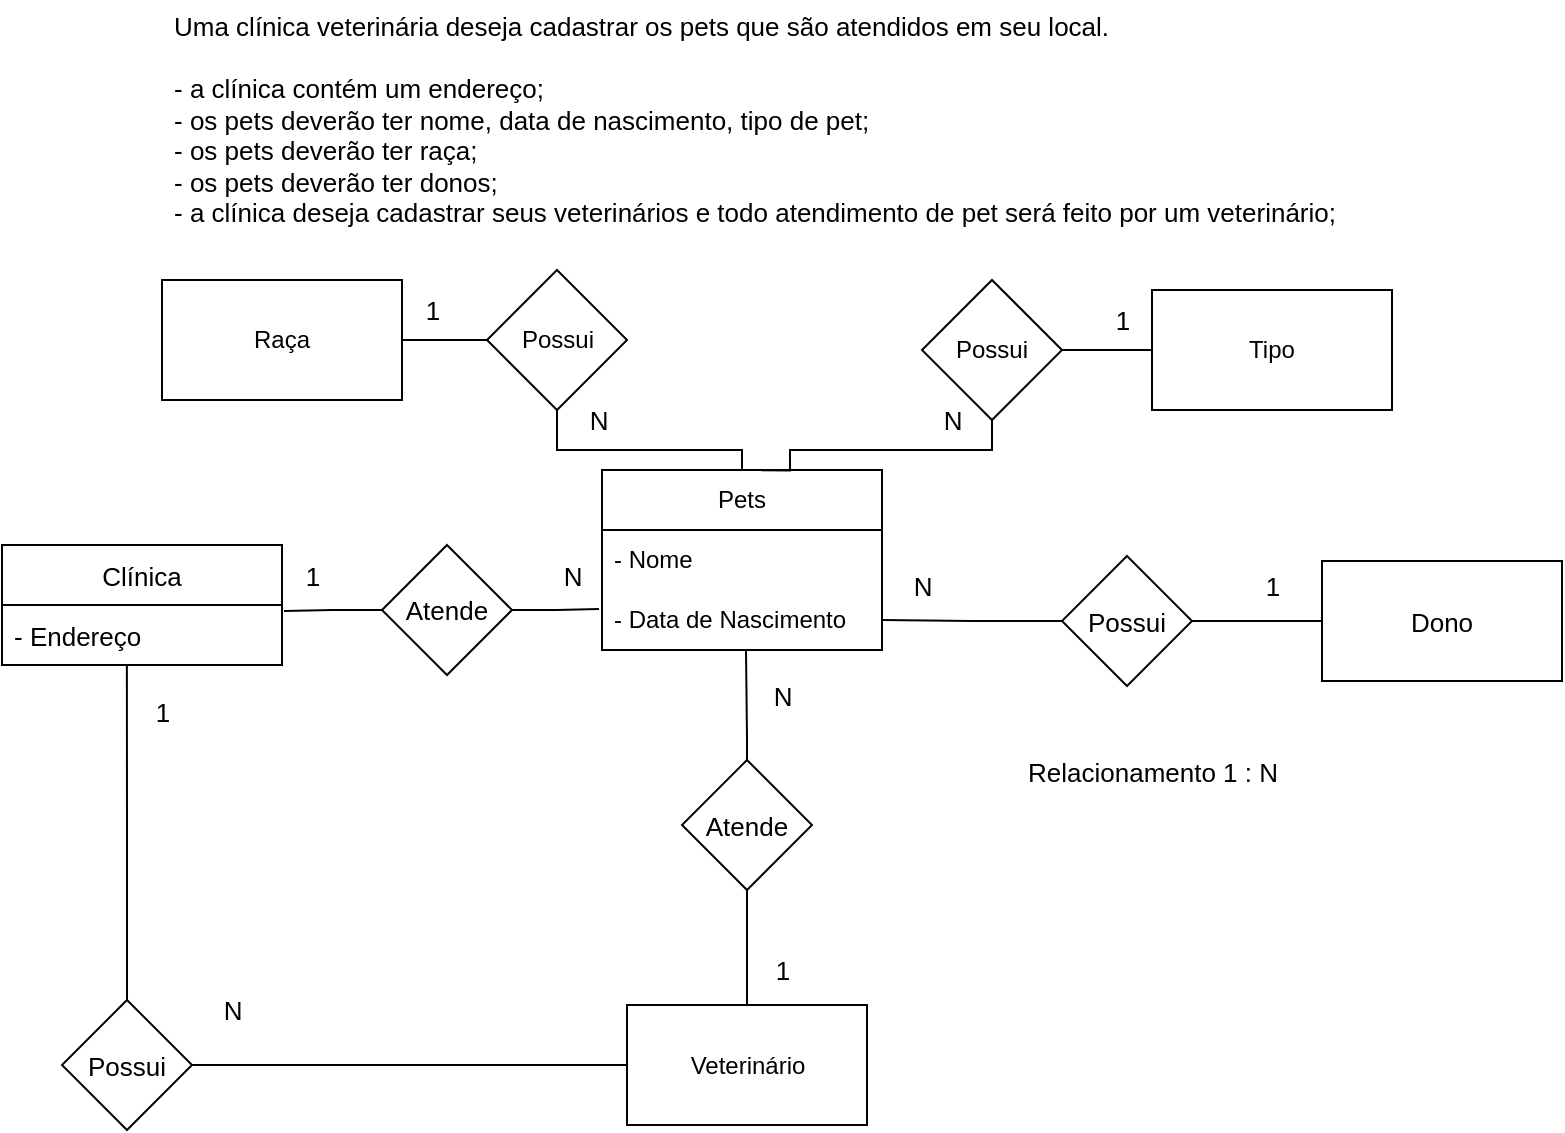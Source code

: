 <mxfile version="21.6.5" type="device">
  <diagram name="Página-1" id="qBSSXRKxBomLlhVmfmv1">
    <mxGraphModel dx="1050" dy="581" grid="1" gridSize="10" guides="1" tooltips="1" connect="1" arrows="1" fold="1" page="1" pageScale="1" pageWidth="827" pageHeight="1169" math="0" shadow="0">
      <root>
        <mxCell id="0" />
        <mxCell id="1" parent="0" />
        <mxCell id="nSm_Fh-NACfpATgbBI2l-1" value="&lt;div style=&quot;font-size: 13px;&quot;&gt;&lt;font style=&quot;font-size: 13px;&quot;&gt;Uma clínica veterinária deseja cadastrar os pets que são atendidos em seu local.&lt;/font&gt;&lt;/div&gt;&lt;div style=&quot;font-size: 13px;&quot;&gt;&lt;font style=&quot;font-size: 13px;&quot;&gt;&lt;br&gt;&lt;/font&gt;&lt;/div&gt;&lt;div style=&quot;font-size: 13px;&quot;&gt;&lt;font style=&quot;font-size: 13px;&quot;&gt;- a clínica contém um endereço;&lt;/font&gt;&lt;/div&gt;&lt;div style=&quot;font-size: 13px;&quot;&gt;&lt;font style=&quot;font-size: 13px;&quot;&gt;- os pets deverão ter nome, data de nascimento, tipo de pet;&lt;/font&gt;&lt;/div&gt;&lt;div style=&quot;font-size: 13px;&quot;&gt;&lt;font style=&quot;font-size: 13px;&quot;&gt;- os pets deverão ter raça;&lt;/font&gt;&lt;/div&gt;&lt;div style=&quot;font-size: 13px;&quot;&gt;&lt;font style=&quot;font-size: 13px;&quot;&gt;- os pets deverão ter donos;&lt;/font&gt;&lt;/div&gt;&lt;div style=&quot;font-size: 13px;&quot;&gt;&lt;font style=&quot;font-size: 13px;&quot;&gt;- a clínica deseja cadastrar seus veterinários e todo atendimento de pet será feito por um veterinário;&lt;/font&gt;&lt;/div&gt;" style="text;html=1;align=left;verticalAlign=middle;resizable=0;points=[];autosize=1;strokeColor=none;fillColor=none;" parent="1" vertex="1">
          <mxGeometry x="114" width="600" height="120" as="geometry" />
        </mxCell>
        <mxCell id="nSm_Fh-NACfpATgbBI2l-2" value="&lt;font style=&quot;font-size: 13px;&quot;&gt;&lt;font style=&quot;font-size: 13px;&quot;&gt;C&lt;/font&gt;línica&lt;/font&gt;" style="swimlane;fontStyle=0;childLayout=stackLayout;horizontal=1;startSize=30;horizontalStack=0;resizeParent=1;resizeParentMax=0;resizeLast=0;collapsible=1;marginBottom=0;whiteSpace=wrap;html=1;" parent="1" vertex="1">
          <mxGeometry x="30" y="272.5" width="140" height="60" as="geometry" />
        </mxCell>
        <mxCell id="nSm_Fh-NACfpATgbBI2l-3" value="&lt;font style=&quot;font-size: 13px;&quot;&gt;- Endereço&lt;/font&gt;" style="text;strokeColor=none;fillColor=none;align=left;verticalAlign=middle;spacingLeft=4;spacingRight=4;overflow=hidden;points=[[0,0.5],[1,0.5]];portConstraint=eastwest;rotatable=0;whiteSpace=wrap;html=1;" parent="nSm_Fh-NACfpATgbBI2l-2" vertex="1">
          <mxGeometry y="30" width="140" height="30" as="geometry" />
        </mxCell>
        <mxCell id="aXNSUFcS2eIyysZ0dD_0-5" style="edgeStyle=orthogonalEdgeStyle;rounded=0;orthogonalLoop=1;jettySize=auto;html=1;entryX=0.5;entryY=1;entryDx=0;entryDy=0;endArrow=none;endFill=0;exitX=0.5;exitY=0;exitDx=0;exitDy=0;" parent="1" source="nSm_Fh-NACfpATgbBI2l-10" edge="1">
          <mxGeometry relative="1" as="geometry">
            <mxPoint x="307.5" y="205" as="targetPoint" />
            <Array as="points">
              <mxPoint x="400" y="225" />
              <mxPoint x="308" y="225" />
            </Array>
          </mxGeometry>
        </mxCell>
        <mxCell id="nSm_Fh-NACfpATgbBI2l-10" value="Pets" style="swimlane;fontStyle=0;childLayout=stackLayout;horizontal=1;startSize=30;horizontalStack=0;resizeParent=1;resizeParentMax=0;resizeLast=0;collapsible=1;marginBottom=0;whiteSpace=wrap;html=1;" parent="1" vertex="1">
          <mxGeometry x="330" y="235" width="140" height="90" as="geometry" />
        </mxCell>
        <mxCell id="nSm_Fh-NACfpATgbBI2l-11" value="- Nome" style="text;strokeColor=none;fillColor=none;align=left;verticalAlign=middle;spacingLeft=4;spacingRight=4;overflow=hidden;points=[[0,0.5],[1,0.5]];portConstraint=eastwest;rotatable=0;whiteSpace=wrap;html=1;" parent="nSm_Fh-NACfpATgbBI2l-10" vertex="1">
          <mxGeometry y="30" width="140" height="30" as="geometry" />
        </mxCell>
        <mxCell id="nSm_Fh-NACfpATgbBI2l-12" value="- Data de Nascimento" style="text;strokeColor=none;fillColor=none;align=left;verticalAlign=middle;spacingLeft=4;spacingRight=4;overflow=hidden;points=[[0,0.5],[1,0.5]];portConstraint=eastwest;rotatable=0;whiteSpace=wrap;html=1;" parent="nSm_Fh-NACfpATgbBI2l-10" vertex="1">
          <mxGeometry y="60" width="140" height="30" as="geometry" />
        </mxCell>
        <mxCell id="8wSPY-ppsvdyh84R26f_-2" style="edgeStyle=orthogonalEdgeStyle;rounded=0;orthogonalLoop=1;jettySize=auto;html=1;entryX=1;entryY=0.5;entryDx=0;entryDy=0;endArrow=none;endFill=0;" parent="1" source="nSm_Fh-NACfpATgbBI2l-22" target="nSm_Fh-NACfpATgbBI2l-28" edge="1">
          <mxGeometry relative="1" as="geometry" />
        </mxCell>
        <mxCell id="nSm_Fh-NACfpATgbBI2l-22" value="Veterinário" style="rounded=0;whiteSpace=wrap;html=1;" parent="1" vertex="1">
          <mxGeometry x="342.5" y="502.5" width="120" height="60" as="geometry" />
        </mxCell>
        <mxCell id="nSm_Fh-NACfpATgbBI2l-31" style="edgeStyle=orthogonalEdgeStyle;rounded=0;orthogonalLoop=1;jettySize=auto;html=1;entryX=1.007;entryY=0.1;entryDx=0;entryDy=0;entryPerimeter=0;endArrow=none;endFill=0;" parent="1" source="nSm_Fh-NACfpATgbBI2l-25" target="nSm_Fh-NACfpATgbBI2l-3" edge="1">
          <mxGeometry relative="1" as="geometry" />
        </mxCell>
        <mxCell id="nSm_Fh-NACfpATgbBI2l-32" style="edgeStyle=orthogonalEdgeStyle;rounded=0;orthogonalLoop=1;jettySize=auto;html=1;entryX=-0.011;entryY=0.317;entryDx=0;entryDy=0;entryPerimeter=0;endArrow=none;endFill=0;" parent="1" source="nSm_Fh-NACfpATgbBI2l-25" target="nSm_Fh-NACfpATgbBI2l-12" edge="1">
          <mxGeometry relative="1" as="geometry" />
        </mxCell>
        <mxCell id="nSm_Fh-NACfpATgbBI2l-25" value="&lt;font style=&quot;font-size: 13px;&quot;&gt;Atende&lt;/font&gt;" style="rhombus;whiteSpace=wrap;html=1;" parent="1" vertex="1">
          <mxGeometry x="220" y="272.5" width="65" height="65" as="geometry" />
        </mxCell>
        <mxCell id="nSm_Fh-NACfpATgbBI2l-34" style="edgeStyle=orthogonalEdgeStyle;rounded=0;orthogonalLoop=1;jettySize=auto;html=1;entryX=0.5;entryY=0;entryDx=0;entryDy=0;endArrow=none;endFill=0;" parent="1" source="nSm_Fh-NACfpATgbBI2l-27" target="nSm_Fh-NACfpATgbBI2l-22" edge="1">
          <mxGeometry relative="1" as="geometry" />
        </mxCell>
        <mxCell id="g0hsDSkBsKJGjvme_00I-1" style="edgeStyle=orthogonalEdgeStyle;rounded=0;orthogonalLoop=1;jettySize=auto;html=1;entryX=0.411;entryY=1;entryDx=0;entryDy=0;entryPerimeter=0;endArrow=none;endFill=0;" parent="1" source="nSm_Fh-NACfpATgbBI2l-27" target="nSm_Fh-NACfpATgbBI2l-12" edge="1">
          <mxGeometry relative="1" as="geometry">
            <Array as="points">
              <mxPoint x="403" y="369" />
              <mxPoint x="402" y="369" />
            </Array>
          </mxGeometry>
        </mxCell>
        <mxCell id="nSm_Fh-NACfpATgbBI2l-27" value="&lt;font style=&quot;font-size: 13px;&quot;&gt;Atende&lt;/font&gt;" style="rhombus;whiteSpace=wrap;html=1;" parent="1" vertex="1">
          <mxGeometry x="370" y="380" width="65" height="65" as="geometry" />
        </mxCell>
        <mxCell id="nSm_Fh-NACfpATgbBI2l-29" style="edgeStyle=orthogonalEdgeStyle;rounded=0;orthogonalLoop=1;jettySize=auto;html=1;entryX=0.446;entryY=1.007;entryDx=0;entryDy=0;entryPerimeter=0;endArrow=none;endFill=0;" parent="1" source="nSm_Fh-NACfpATgbBI2l-28" target="nSm_Fh-NACfpATgbBI2l-3" edge="1">
          <mxGeometry relative="1" as="geometry">
            <mxPoint x="130" y="362.5" as="targetPoint" />
          </mxGeometry>
        </mxCell>
        <mxCell id="nSm_Fh-NACfpATgbBI2l-28" value="&lt;span style=&quot;font-size: 13px;&quot;&gt;Possui&lt;/span&gt;" style="rhombus;whiteSpace=wrap;html=1;" parent="1" vertex="1">
          <mxGeometry x="60" y="500" width="65" height="65" as="geometry" />
        </mxCell>
        <mxCell id="nSm_Fh-NACfpATgbBI2l-35" value="&lt;font style=&quot;font-size: 13px;&quot;&gt;Dono&lt;/font&gt;" style="rounded=0;whiteSpace=wrap;html=1;" parent="1" vertex="1">
          <mxGeometry x="690" y="280.5" width="120" height="60" as="geometry" />
        </mxCell>
        <mxCell id="nSm_Fh-NACfpATgbBI2l-37" style="edgeStyle=orthogonalEdgeStyle;rounded=0;orthogonalLoop=1;jettySize=auto;html=1;entryX=1;entryY=0.5;entryDx=0;entryDy=0;endArrow=none;endFill=0;" parent="1" source="nSm_Fh-NACfpATgbBI2l-36" target="nSm_Fh-NACfpATgbBI2l-12" edge="1">
          <mxGeometry relative="1" as="geometry" />
        </mxCell>
        <mxCell id="nSm_Fh-NACfpATgbBI2l-38" style="edgeStyle=orthogonalEdgeStyle;rounded=0;orthogonalLoop=1;jettySize=auto;html=1;entryX=0;entryY=0.5;entryDx=0;entryDy=0;endArrow=none;endFill=0;" parent="1" source="nSm_Fh-NACfpATgbBI2l-36" target="nSm_Fh-NACfpATgbBI2l-35" edge="1">
          <mxGeometry relative="1" as="geometry" />
        </mxCell>
        <mxCell id="nSm_Fh-NACfpATgbBI2l-36" value="&lt;span style=&quot;font-size: 13px;&quot;&gt;Possui&lt;/span&gt;" style="rhombus;whiteSpace=wrap;html=1;" parent="1" vertex="1">
          <mxGeometry x="560" y="278" width="65" height="65" as="geometry" />
        </mxCell>
        <mxCell id="nSm_Fh-NACfpATgbBI2l-39" value="&lt;font style=&quot;font-size: 13px;&quot;&gt;1&lt;/font&gt;" style="text;html=1;align=center;verticalAlign=middle;resizable=0;points=[];autosize=1;strokeColor=none;fillColor=none;" parent="1" vertex="1">
          <mxGeometry x="170" y="272.5" width="30" height="30" as="geometry" />
        </mxCell>
        <mxCell id="nSm_Fh-NACfpATgbBI2l-40" value="&lt;span style=&quot;font-size: 13px;&quot;&gt;N&lt;/span&gt;" style="text;html=1;align=center;verticalAlign=middle;resizable=0;points=[];autosize=1;strokeColor=none;fillColor=none;" parent="1" vertex="1">
          <mxGeometry x="300" y="272.5" width="30" height="30" as="geometry" />
        </mxCell>
        <mxCell id="nSm_Fh-NACfpATgbBI2l-41" value="&lt;span style=&quot;font-size: 13px;&quot;&gt;N&lt;/span&gt;" style="text;html=1;align=center;verticalAlign=middle;resizable=0;points=[];autosize=1;strokeColor=none;fillColor=none;" parent="1" vertex="1">
          <mxGeometry x="475" y="278" width="30" height="30" as="geometry" />
        </mxCell>
        <mxCell id="nSm_Fh-NACfpATgbBI2l-42" value="&lt;span style=&quot;font-size: 13px;&quot;&gt;1&lt;/span&gt;" style="text;html=1;align=center;verticalAlign=middle;resizable=0;points=[];autosize=1;strokeColor=none;fillColor=none;" parent="1" vertex="1">
          <mxGeometry x="650" y="278" width="30" height="30" as="geometry" />
        </mxCell>
        <mxCell id="nSm_Fh-NACfpATgbBI2l-43" value="&lt;span style=&quot;font-size: 13px;&quot;&gt;1&lt;/span&gt;" style="text;html=1;align=center;verticalAlign=middle;resizable=0;points=[];autosize=1;strokeColor=none;fillColor=none;" parent="1" vertex="1">
          <mxGeometry x="95" y="340.5" width="30" height="30" as="geometry" />
        </mxCell>
        <mxCell id="nSm_Fh-NACfpATgbBI2l-44" value="&lt;span style=&quot;font-size: 13px;&quot;&gt;1&lt;/span&gt;" style="text;html=1;align=center;verticalAlign=middle;resizable=0;points=[];autosize=1;strokeColor=none;fillColor=none;" parent="1" vertex="1">
          <mxGeometry x="405" y="470" width="30" height="30" as="geometry" />
        </mxCell>
        <mxCell id="nSm_Fh-NACfpATgbBI2l-45" value="&lt;span style=&quot;font-size: 13px;&quot;&gt;N&lt;/span&gt;" style="text;html=1;align=center;verticalAlign=middle;resizable=0;points=[];autosize=1;strokeColor=none;fillColor=none;" parent="1" vertex="1">
          <mxGeometry x="405" y="332.5" width="30" height="30" as="geometry" />
        </mxCell>
        <mxCell id="nSm_Fh-NACfpATgbBI2l-46" value="&lt;span style=&quot;font-size: 13px;&quot;&gt;N&lt;/span&gt;" style="text;html=1;align=center;verticalAlign=middle;resizable=0;points=[];autosize=1;strokeColor=none;fillColor=none;" parent="1" vertex="1">
          <mxGeometry x="130" y="490" width="30" height="30" as="geometry" />
        </mxCell>
        <mxCell id="nSm_Fh-NACfpATgbBI2l-47" value="&lt;span style=&quot;font-size: 13px;&quot;&gt;Relacionamento 1 : N&lt;/span&gt;" style="text;html=1;align=center;verticalAlign=middle;resizable=0;points=[];autosize=1;strokeColor=none;fillColor=none;" parent="1" vertex="1">
          <mxGeometry x="530" y="370.5" width="150" height="30" as="geometry" />
        </mxCell>
        <mxCell id="aXNSUFcS2eIyysZ0dD_0-4" style="edgeStyle=orthogonalEdgeStyle;rounded=0;orthogonalLoop=1;jettySize=auto;html=1;entryX=0;entryY=0.5;entryDx=0;entryDy=0;endArrow=none;endFill=0;" parent="1" source="aXNSUFcS2eIyysZ0dD_0-2" edge="1">
          <mxGeometry relative="1" as="geometry">
            <mxPoint x="272.5" y="170" as="targetPoint" />
          </mxGeometry>
        </mxCell>
        <mxCell id="aXNSUFcS2eIyysZ0dD_0-2" value="Raça" style="rounded=0;whiteSpace=wrap;html=1;" parent="1" vertex="1">
          <mxGeometry x="110" y="140" width="120" height="60" as="geometry" />
        </mxCell>
        <mxCell id="aXNSUFcS2eIyysZ0dD_0-3" value="Possui" style="rhombus;whiteSpace=wrap;html=1;" parent="1" vertex="1">
          <mxGeometry x="272.5" y="135" width="70" height="70" as="geometry" />
        </mxCell>
        <mxCell id="aXNSUFcS2eIyysZ0dD_0-6" value="&lt;span style=&quot;font-size: 13px;&quot;&gt;1&lt;/span&gt;" style="text;html=1;align=center;verticalAlign=middle;resizable=0;points=[];autosize=1;strokeColor=none;fillColor=none;" parent="1" vertex="1">
          <mxGeometry x="230" y="140" width="30" height="30" as="geometry" />
        </mxCell>
        <mxCell id="aXNSUFcS2eIyysZ0dD_0-7" value="&lt;span style=&quot;font-size: 13px;&quot;&gt;N&lt;/span&gt;" style="text;html=1;align=center;verticalAlign=middle;resizable=0;points=[];autosize=1;strokeColor=none;fillColor=none;" parent="1" vertex="1">
          <mxGeometry x="312.5" y="195" width="30" height="30" as="geometry" />
        </mxCell>
        <mxCell id="g0hsDSkBsKJGjvme_00I-2" value="Tipo" style="rounded=0;whiteSpace=wrap;html=1;" parent="1" vertex="1">
          <mxGeometry x="605" y="145" width="120" height="60" as="geometry" />
        </mxCell>
        <mxCell id="g0hsDSkBsKJGjvme_00I-4" style="edgeStyle=orthogonalEdgeStyle;rounded=0;orthogonalLoop=1;jettySize=auto;html=1;entryX=0.569;entryY=0.002;entryDx=0;entryDy=0;entryPerimeter=0;exitX=0.5;exitY=1;exitDx=0;exitDy=0;endArrow=none;endFill=0;" parent="1" source="g0hsDSkBsKJGjvme_00I-3" target="nSm_Fh-NACfpATgbBI2l-10" edge="1">
          <mxGeometry relative="1" as="geometry">
            <Array as="points">
              <mxPoint x="525" y="225" />
              <mxPoint x="424" y="225" />
            </Array>
          </mxGeometry>
        </mxCell>
        <mxCell id="g0hsDSkBsKJGjvme_00I-5" style="edgeStyle=orthogonalEdgeStyle;rounded=0;orthogonalLoop=1;jettySize=auto;html=1;entryX=0;entryY=0.5;entryDx=0;entryDy=0;endArrow=none;endFill=0;" parent="1" source="g0hsDSkBsKJGjvme_00I-3" target="g0hsDSkBsKJGjvme_00I-2" edge="1">
          <mxGeometry relative="1" as="geometry" />
        </mxCell>
        <mxCell id="g0hsDSkBsKJGjvme_00I-3" value="Possui" style="rhombus;whiteSpace=wrap;html=1;" parent="1" vertex="1">
          <mxGeometry x="490" y="140" width="70" height="70" as="geometry" />
        </mxCell>
        <mxCell id="g0hsDSkBsKJGjvme_00I-6" value="&lt;span style=&quot;font-size: 13px;&quot;&gt;1&lt;/span&gt;" style="text;html=1;align=center;verticalAlign=middle;resizable=0;points=[];autosize=1;strokeColor=none;fillColor=none;" parent="1" vertex="1">
          <mxGeometry x="575" y="145" width="30" height="30" as="geometry" />
        </mxCell>
        <mxCell id="g0hsDSkBsKJGjvme_00I-7" value="&lt;span style=&quot;font-size: 13px;&quot;&gt;N&lt;/span&gt;" style="text;html=1;align=center;verticalAlign=middle;resizable=0;points=[];autosize=1;strokeColor=none;fillColor=none;" parent="1" vertex="1">
          <mxGeometry x="490" y="195" width="30" height="30" as="geometry" />
        </mxCell>
      </root>
    </mxGraphModel>
  </diagram>
</mxfile>
